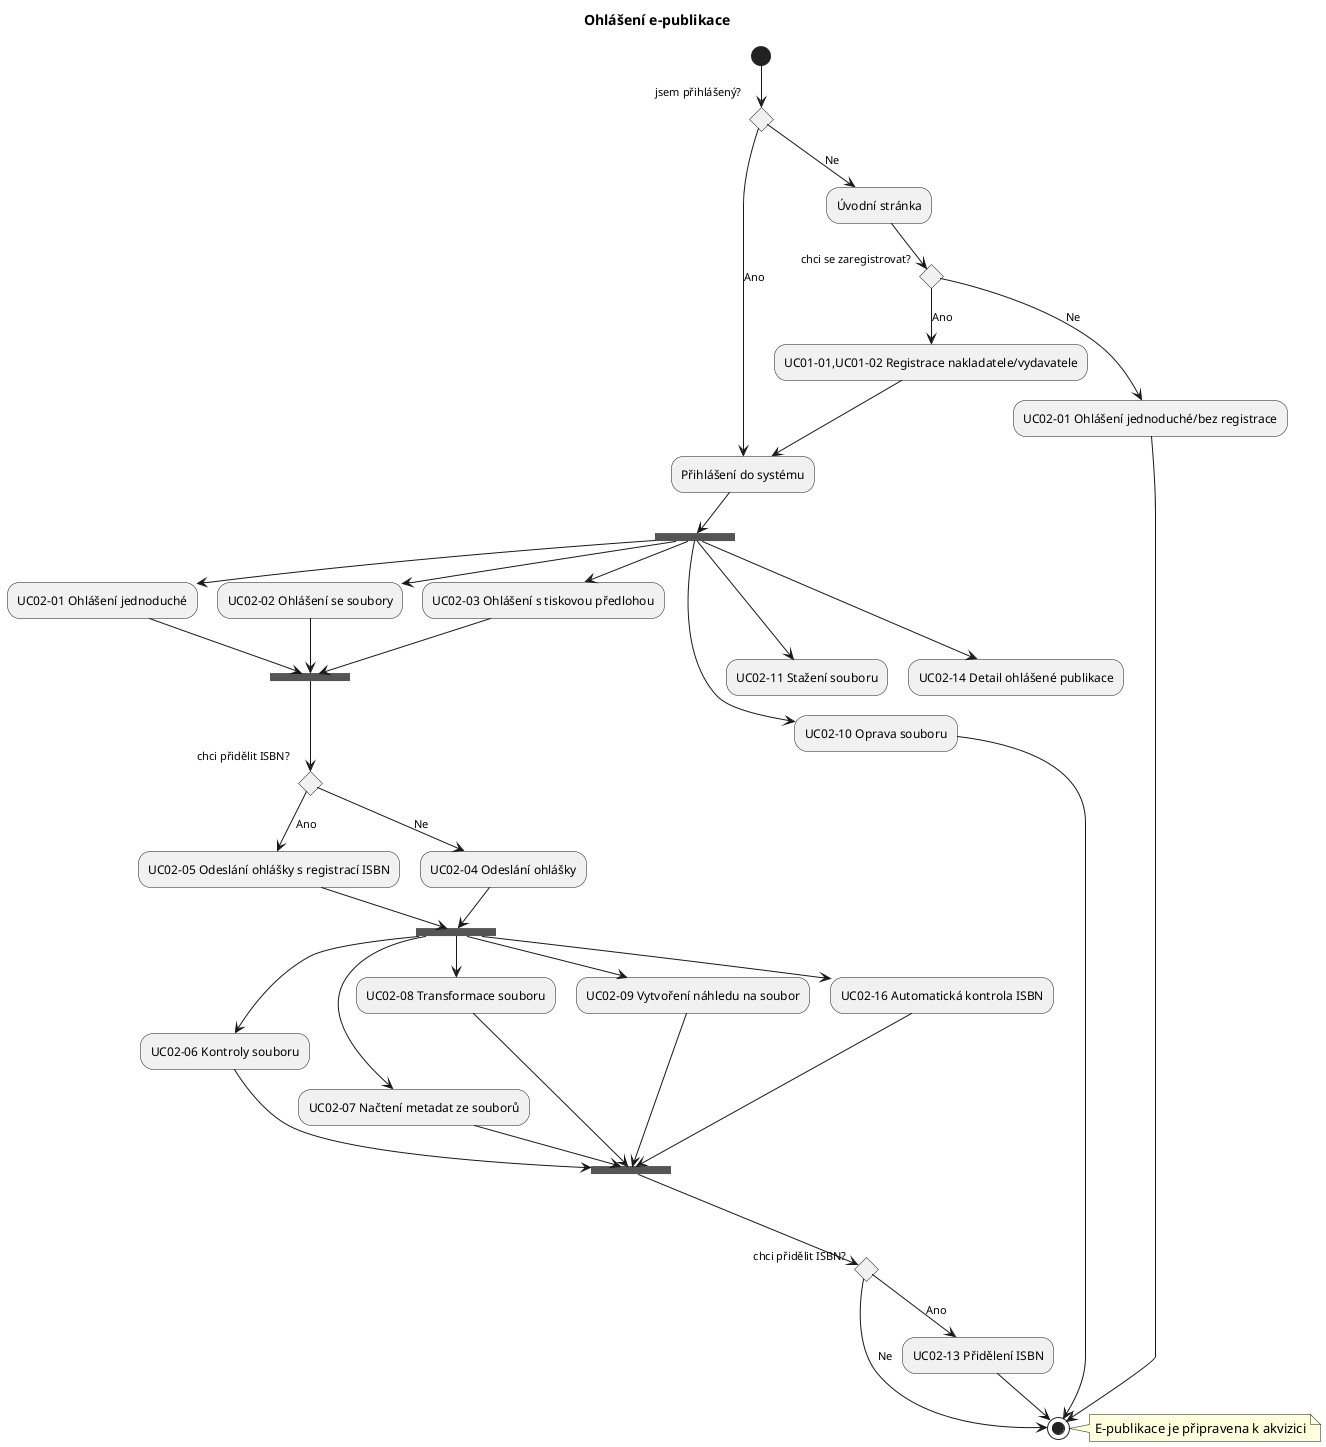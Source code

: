 @startuml

title Ohlášení e-publikace

(*) --> if "jsem přihlášený?" then
    -->[Ano] "Přihlášení do systému"
    --> === WORK_WITH_EPUBLICATION_S ===
    === WORK_WITH_EPUBLICATION_S === --> "UC02-01 Ohlášení jednoduché"
    === WORK_WITH_EPUBLICATION_S === --> "UC02-02 Ohlášení se soubory"
    === WORK_WITH_EPUBLICATION_S === --> "UC02-03 Ohlášení s tiskovou předlohou"
    === WORK_WITH_EPUBLICATION_S === ---> "UC02-10 Oprava souboru"
    ---> (*)
    === WORK_WITH_EPUBLICATION_S === ---> "UC02-11 Stažení souboru"
    === WORK_WITH_EPUBLICATION_S === ---> "UC02-14 Detail ohlášené publikace"
    
    "UC02-01 Ohlášení jednoduché" --> === SUBMIT_EPUBLICATION ===
    "UC02-02 Ohlášení se soubory" --> === SUBMIT_EPUBLICATION ===
    "UC02-03 Ohlášení s tiskovou předlohou" --> === SUBMIT_EPUBLICATION ===
    === SUBMIT_EPUBLICATION === --> if "chci přidělit ISBN?" then
    	-->[Ano] "UC02-05 Odeslání ohlášky s registrací ISBN"
	--> === FILE_CHECKS ===
    else
	-->[Ne] "UC02-04 Odeslání ohlášky"
	--> === FILE_CHECKS ===
    endif

    === FILE_CHECKS === --> "UC02-06 Kontroly souboru"
    === FILE_CHECKS === --> "UC02-07 Načtení metadat ze souborů"
    === FILE_CHECKS === --> "UC02-08 Transformace souboru"
    === FILE_CHECKS === --> "UC02-09 Vytvoření náhledu na soubor"
    === FILE_CHECKS === --> "UC02-16 Automatická kontrola ISBN"
    "UC02-06 Kontroly souboru" --> === FILE_CHECKS_END ===
    "UC02-07 Načtení metadat ze souborů" --> === FILE_CHECKS_END ===
    "UC02-08 Transformace souboru" ---> === FILE_CHECKS_END ===
    "UC02-09 Vytvoření náhledu na soubor" ---> === FILE_CHECKS_END ===
    "UC02-16 Automatická kontrola ISBN" ---> === FILE_CHECKS_END ===
    === FILE_CHECKS_END ===	---> if "chci přidělit ISBN?" then
        --> [Ano] "UC02-13 Přidělení ISBN"
        --> (*)
    else 
        --> [Ne] (*)
        note right
        E-publikace je připravena k akvizici
        end note
    endif
else
	-->[Ne] "Úvodní stránka"
	if "chci se zaregistrovat?" then
	   	 -->[Ano] "UC01-01,UC01-02 Registrace nakladatele/vydavatele"
		 "UC01-01,UC01-02 Registrace nakladatele/vydavatele" --> "Přihlášení do systému"
	else
		-->[Ne] "UC02-01 Ohlášení jednoduché/bez registrace"
	endif
endif

"UC02-01 Ohlášení jednoduché/bez registrace" --> (*)

@enduml
